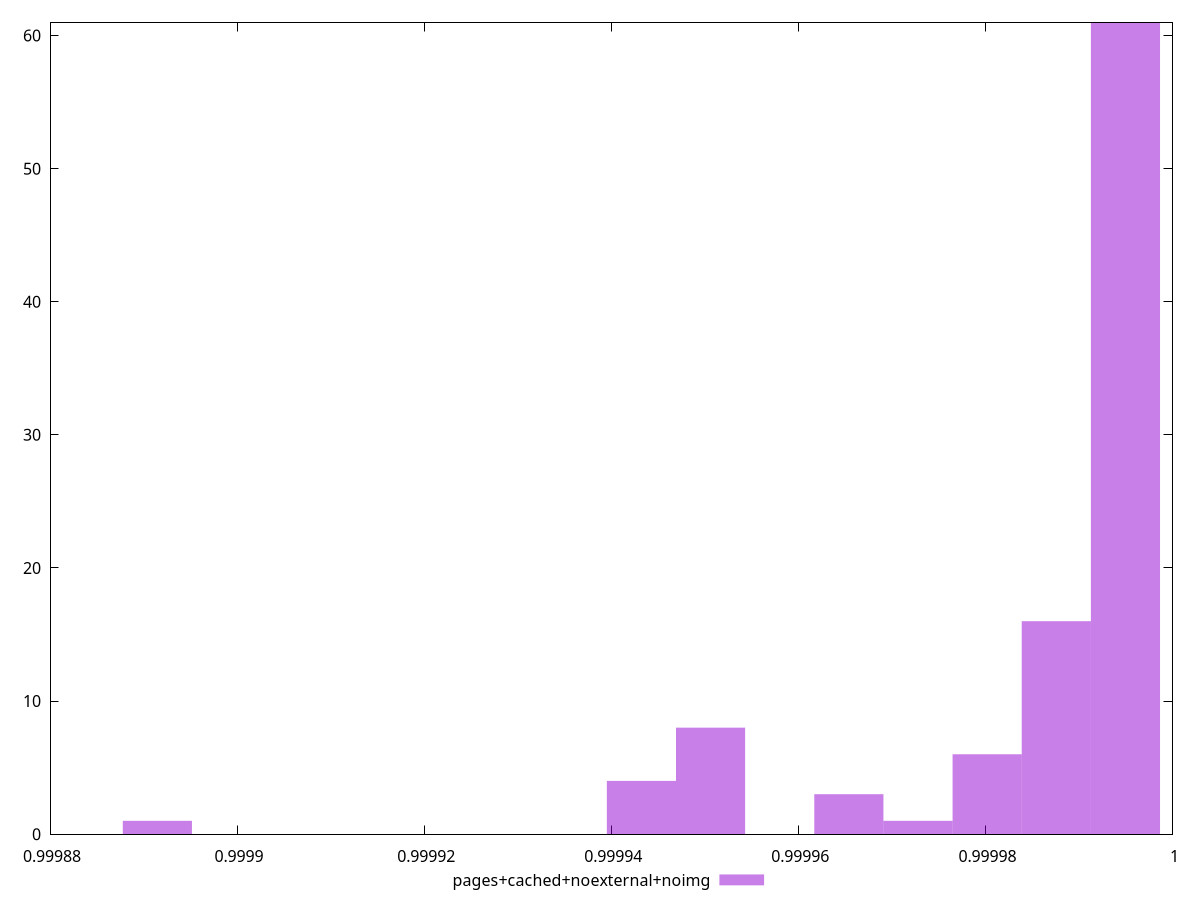 $_pagesCachedNoexternalNoimg <<EOF
0.9999875785123822 16
0.9999654014132158 3
0.999994970878771 61
0.9999727937796046 1
0.9999506166804382 8
0.9999432243140494 4
0.9999801861459934 6
0.9998914777493277 1
EOF
set key outside below
set terminal pngcairo
set output "report_00006_2020-11-02T20-21-41.718Z/max-potential-fid/pages+cached+noexternal+noimg//hist.png"
set yrange [0:61]
set boxwidth 0.000007392366388801773
set style fill transparent solid 0.5 noborder
plot $_pagesCachedNoexternalNoimg title "pages+cached+noexternal+noimg" with boxes ,